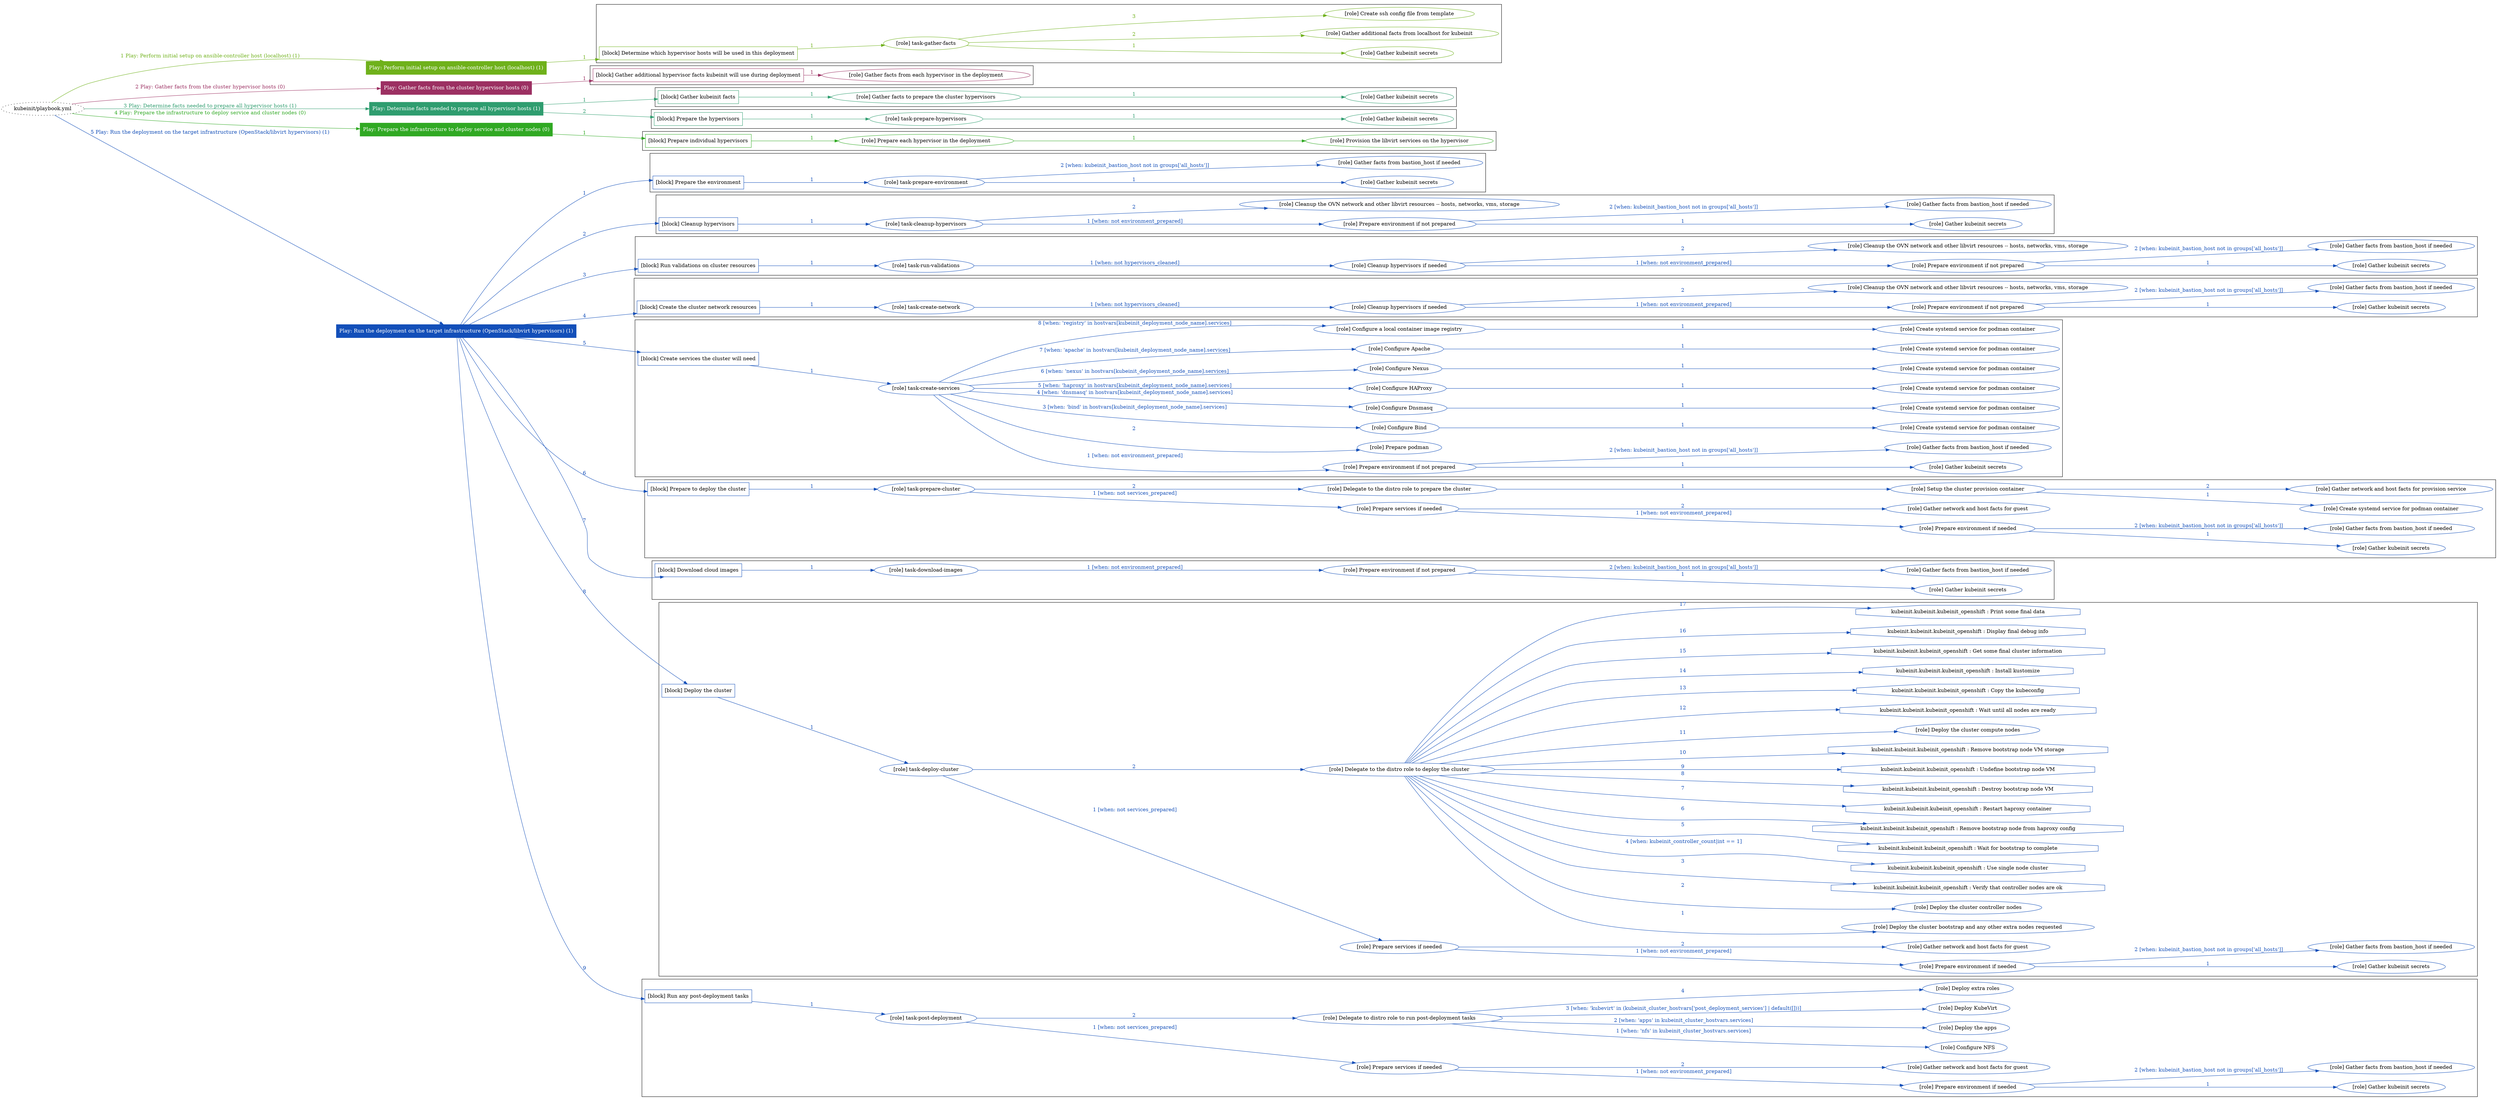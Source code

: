digraph {
	graph [concentrate=true ordering=in rankdir=LR ratio=fill]
	edge [esep=5 sep=10]
	"kubeinit/playbook.yml" [URL="/home/runner/work/kubeinit-1/kubeinit-1/kubeinit/playbook.yml" id=playbook_186eb204 style=dotted]
	"kubeinit/playbook.yml" -> play_74813052 [label="1 Play: Perform initial setup on ansible-controller host (localhost) (1)" color="#6fb11b" fontcolor="#6fb11b" id=edge_play_74813052 labeltooltip="1 Play: Perform initial setup on ansible-controller host (localhost) (1)" tooltip="1 Play: Perform initial setup on ansible-controller host (localhost) (1)"]
	subgraph "Play: Perform initial setup on ansible-controller host (localhost) (1)" {
		play_74813052 [label="Play: Perform initial setup on ansible-controller host (localhost) (1)" URL="/home/runner/work/kubeinit-1/kubeinit-1/kubeinit/playbook.yml" color="#6fb11b" fontcolor="#ffffff" id=play_74813052 shape=box style=filled tooltip=localhost]
		play_74813052 -> block_00f3cf66 [label=1 color="#6fb11b" fontcolor="#6fb11b" id=edge_block_00f3cf66 labeltooltip=1 tooltip=1]
		subgraph cluster_block_00f3cf66 {
			block_00f3cf66 [label="[block] Determine which hypervisor hosts will be used in this deployment" URL="/home/runner/work/kubeinit-1/kubeinit-1/kubeinit/playbook.yml" color="#6fb11b" id=block_00f3cf66 labeltooltip="Determine which hypervisor hosts will be used in this deployment" shape=box tooltip="Determine which hypervisor hosts will be used in this deployment"]
			block_00f3cf66 -> role_57344573 [label="1 " color="#6fb11b" fontcolor="#6fb11b" id=edge_role_57344573 labeltooltip="1 " tooltip="1 "]
			subgraph "task-gather-facts" {
				role_57344573 [label="[role] task-gather-facts" URL="/home/runner/work/kubeinit-1/kubeinit-1/kubeinit/playbook.yml" color="#6fb11b" id=role_57344573 tooltip="task-gather-facts"]
				role_57344573 -> role_3fa19ff4 [label="1 " color="#6fb11b" fontcolor="#6fb11b" id=edge_role_3fa19ff4 labeltooltip="1 " tooltip="1 "]
				subgraph "Gather kubeinit secrets" {
					role_3fa19ff4 [label="[role] Gather kubeinit secrets" URL="/home/runner/.ansible/collections/ansible_collections/kubeinit/kubeinit/roles/kubeinit_prepare/tasks/build_hypervisors_group.yml" color="#6fb11b" id=role_3fa19ff4 tooltip="Gather kubeinit secrets"]
				}
				role_57344573 -> role_6f0a85d7 [label="2 " color="#6fb11b" fontcolor="#6fb11b" id=edge_role_6f0a85d7 labeltooltip="2 " tooltip="2 "]
				subgraph "Gather additional facts from localhost for kubeinit" {
					role_6f0a85d7 [label="[role] Gather additional facts from localhost for kubeinit" URL="/home/runner/.ansible/collections/ansible_collections/kubeinit/kubeinit/roles/kubeinit_prepare/tasks/build_hypervisors_group.yml" color="#6fb11b" id=role_6f0a85d7 tooltip="Gather additional facts from localhost for kubeinit"]
				}
				role_57344573 -> role_d0d3964e [label="3 " color="#6fb11b" fontcolor="#6fb11b" id=edge_role_d0d3964e labeltooltip="3 " tooltip="3 "]
				subgraph "Create ssh config file from template" {
					role_d0d3964e [label="[role] Create ssh config file from template" URL="/home/runner/.ansible/collections/ansible_collections/kubeinit/kubeinit/roles/kubeinit_prepare/tasks/build_hypervisors_group.yml" color="#6fb11b" id=role_d0d3964e tooltip="Create ssh config file from template"]
				}
			}
		}
	}
	"kubeinit/playbook.yml" -> play_7f5052b5 [label="2 Play: Gather facts from the cluster hypervisor hosts (0)" color="#9c3062" fontcolor="#9c3062" id=edge_play_7f5052b5 labeltooltip="2 Play: Gather facts from the cluster hypervisor hosts (0)" tooltip="2 Play: Gather facts from the cluster hypervisor hosts (0)"]
	subgraph "Play: Gather facts from the cluster hypervisor hosts (0)" {
		play_7f5052b5 [label="Play: Gather facts from the cluster hypervisor hosts (0)" URL="/home/runner/work/kubeinit-1/kubeinit-1/kubeinit/playbook.yml" color="#9c3062" fontcolor="#ffffff" id=play_7f5052b5 shape=box style=filled tooltip="Play: Gather facts from the cluster hypervisor hosts (0)"]
		play_7f5052b5 -> block_2360e40c [label=1 color="#9c3062" fontcolor="#9c3062" id=edge_block_2360e40c labeltooltip=1 tooltip=1]
		subgraph cluster_block_2360e40c {
			block_2360e40c [label="[block] Gather additional hypervisor facts kubeinit will use during deployment" URL="/home/runner/work/kubeinit-1/kubeinit-1/kubeinit/playbook.yml" color="#9c3062" id=block_2360e40c labeltooltip="Gather additional hypervisor facts kubeinit will use during deployment" shape=box tooltip="Gather additional hypervisor facts kubeinit will use during deployment"]
			block_2360e40c -> role_19286001 [label="1 " color="#9c3062" fontcolor="#9c3062" id=edge_role_19286001 labeltooltip="1 " tooltip="1 "]
			subgraph "Gather facts from each hypervisor in the deployment" {
				role_19286001 [label="[role] Gather facts from each hypervisor in the deployment" URL="/home/runner/work/kubeinit-1/kubeinit-1/kubeinit/playbook.yml" color="#9c3062" id=role_19286001 tooltip="Gather facts from each hypervisor in the deployment"]
			}
		}
	}
	"kubeinit/playbook.yml" -> play_8e557571 [label="3 Play: Determine facts needed to prepare all hypervisor hosts (1)" color="#2f9d6f" fontcolor="#2f9d6f" id=edge_play_8e557571 labeltooltip="3 Play: Determine facts needed to prepare all hypervisor hosts (1)" tooltip="3 Play: Determine facts needed to prepare all hypervisor hosts (1)"]
	subgraph "Play: Determine facts needed to prepare all hypervisor hosts (1)" {
		play_8e557571 [label="Play: Determine facts needed to prepare all hypervisor hosts (1)" URL="/home/runner/work/kubeinit-1/kubeinit-1/kubeinit/playbook.yml" color="#2f9d6f" fontcolor="#ffffff" id=play_8e557571 shape=box style=filled tooltip=localhost]
		play_8e557571 -> block_411d787b [label=1 color="#2f9d6f" fontcolor="#2f9d6f" id=edge_block_411d787b labeltooltip=1 tooltip=1]
		subgraph cluster_block_411d787b {
			block_411d787b [label="[block] Gather kubeinit facts" URL="/home/runner/work/kubeinit-1/kubeinit-1/kubeinit/playbook.yml" color="#2f9d6f" id=block_411d787b labeltooltip="Gather kubeinit facts" shape=box tooltip="Gather kubeinit facts"]
			block_411d787b -> role_d671b9e0 [label="1 " color="#2f9d6f" fontcolor="#2f9d6f" id=edge_role_d671b9e0 labeltooltip="1 " tooltip="1 "]
			subgraph "Gather facts to prepare the cluster hypervisors" {
				role_d671b9e0 [label="[role] Gather facts to prepare the cluster hypervisors" URL="/home/runner/work/kubeinit-1/kubeinit-1/kubeinit/playbook.yml" color="#2f9d6f" id=role_d671b9e0 tooltip="Gather facts to prepare the cluster hypervisors"]
				role_d671b9e0 -> role_0ee16e38 [label="1 " color="#2f9d6f" fontcolor="#2f9d6f" id=edge_role_0ee16e38 labeltooltip="1 " tooltip="1 "]
				subgraph "Gather kubeinit secrets" {
					role_0ee16e38 [label="[role] Gather kubeinit secrets" URL="/home/runner/.ansible/collections/ansible_collections/kubeinit/kubeinit/roles/kubeinit_prepare/tasks/gather_kubeinit_facts.yml" color="#2f9d6f" id=role_0ee16e38 tooltip="Gather kubeinit secrets"]
				}
			}
		}
		play_8e557571 -> block_4a72aae1 [label=2 color="#2f9d6f" fontcolor="#2f9d6f" id=edge_block_4a72aae1 labeltooltip=2 tooltip=2]
		subgraph cluster_block_4a72aae1 {
			block_4a72aae1 [label="[block] Prepare the hypervisors" URL="/home/runner/work/kubeinit-1/kubeinit-1/kubeinit/playbook.yml" color="#2f9d6f" id=block_4a72aae1 labeltooltip="Prepare the hypervisors" shape=box tooltip="Prepare the hypervisors"]
			block_4a72aae1 -> role_9c764684 [label="1 " color="#2f9d6f" fontcolor="#2f9d6f" id=edge_role_9c764684 labeltooltip="1 " tooltip="1 "]
			subgraph "task-prepare-hypervisors" {
				role_9c764684 [label="[role] task-prepare-hypervisors" URL="/home/runner/work/kubeinit-1/kubeinit-1/kubeinit/playbook.yml" color="#2f9d6f" id=role_9c764684 tooltip="task-prepare-hypervisors"]
				role_9c764684 -> role_ad54d2fd [label="1 " color="#2f9d6f" fontcolor="#2f9d6f" id=edge_role_ad54d2fd labeltooltip="1 " tooltip="1 "]
				subgraph "Gather kubeinit secrets" {
					role_ad54d2fd [label="[role] Gather kubeinit secrets" URL="/home/runner/.ansible/collections/ansible_collections/kubeinit/kubeinit/roles/kubeinit_prepare/tasks/gather_kubeinit_facts.yml" color="#2f9d6f" id=role_ad54d2fd tooltip="Gather kubeinit secrets"]
				}
			}
		}
	}
	"kubeinit/playbook.yml" -> play_1c81bfd3 [label="4 Play: Prepare the infrastructure to deploy service and cluster nodes (0)" color="#30a923" fontcolor="#30a923" id=edge_play_1c81bfd3 labeltooltip="4 Play: Prepare the infrastructure to deploy service and cluster nodes (0)" tooltip="4 Play: Prepare the infrastructure to deploy service and cluster nodes (0)"]
	subgraph "Play: Prepare the infrastructure to deploy service and cluster nodes (0)" {
		play_1c81bfd3 [label="Play: Prepare the infrastructure to deploy service and cluster nodes (0)" URL="/home/runner/work/kubeinit-1/kubeinit-1/kubeinit/playbook.yml" color="#30a923" fontcolor="#ffffff" id=play_1c81bfd3 shape=box style=filled tooltip="Play: Prepare the infrastructure to deploy service and cluster nodes (0)"]
		play_1c81bfd3 -> block_d1f2c587 [label=1 color="#30a923" fontcolor="#30a923" id=edge_block_d1f2c587 labeltooltip=1 tooltip=1]
		subgraph cluster_block_d1f2c587 {
			block_d1f2c587 [label="[block] Prepare individual hypervisors" URL="/home/runner/work/kubeinit-1/kubeinit-1/kubeinit/playbook.yml" color="#30a923" id=block_d1f2c587 labeltooltip="Prepare individual hypervisors" shape=box tooltip="Prepare individual hypervisors"]
			block_d1f2c587 -> role_958f8f4e [label="1 " color="#30a923" fontcolor="#30a923" id=edge_role_958f8f4e labeltooltip="1 " tooltip="1 "]
			subgraph "Prepare each hypervisor in the deployment" {
				role_958f8f4e [label="[role] Prepare each hypervisor in the deployment" URL="/home/runner/work/kubeinit-1/kubeinit-1/kubeinit/playbook.yml" color="#30a923" id=role_958f8f4e tooltip="Prepare each hypervisor in the deployment"]
				role_958f8f4e -> role_dd3dd7d6 [label="1 " color="#30a923" fontcolor="#30a923" id=edge_role_dd3dd7d6 labeltooltip="1 " tooltip="1 "]
				subgraph "Provision the libvirt services on the hypervisor" {
					role_dd3dd7d6 [label="[role] Provision the libvirt services on the hypervisor" URL="/home/runner/.ansible/collections/ansible_collections/kubeinit/kubeinit/roles/kubeinit_prepare/tasks/prepare_hypervisor.yml" color="#30a923" id=role_dd3dd7d6 tooltip="Provision the libvirt services on the hypervisor"]
				}
			}
		}
	}
	"kubeinit/playbook.yml" -> play_b983ffdd [label="5 Play: Run the deployment on the target infrastructure (OpenStack/libvirt hypervisors) (1)" color="#134fb9" fontcolor="#134fb9" id=edge_play_b983ffdd labeltooltip="5 Play: Run the deployment on the target infrastructure (OpenStack/libvirt hypervisors) (1)" tooltip="5 Play: Run the deployment on the target infrastructure (OpenStack/libvirt hypervisors) (1)"]
	subgraph "Play: Run the deployment on the target infrastructure (OpenStack/libvirt hypervisors) (1)" {
		play_b983ffdd [label="Play: Run the deployment on the target infrastructure (OpenStack/libvirt hypervisors) (1)" URL="/home/runner/work/kubeinit-1/kubeinit-1/kubeinit/playbook.yml" color="#134fb9" fontcolor="#ffffff" id=play_b983ffdd shape=box style=filled tooltip=localhost]
		play_b983ffdd -> block_9589a647 [label=1 color="#134fb9" fontcolor="#134fb9" id=edge_block_9589a647 labeltooltip=1 tooltip=1]
		subgraph cluster_block_9589a647 {
			block_9589a647 [label="[block] Prepare the environment" URL="/home/runner/work/kubeinit-1/kubeinit-1/kubeinit/playbook.yml" color="#134fb9" id=block_9589a647 labeltooltip="Prepare the environment" shape=box tooltip="Prepare the environment"]
			block_9589a647 -> role_2e8c4a8a [label="1 " color="#134fb9" fontcolor="#134fb9" id=edge_role_2e8c4a8a labeltooltip="1 " tooltip="1 "]
			subgraph "task-prepare-environment" {
				role_2e8c4a8a [label="[role] task-prepare-environment" URL="/home/runner/work/kubeinit-1/kubeinit-1/kubeinit/playbook.yml" color="#134fb9" id=role_2e8c4a8a tooltip="task-prepare-environment"]
				role_2e8c4a8a -> role_2f454bc1 [label="1 " color="#134fb9" fontcolor="#134fb9" id=edge_role_2f454bc1 labeltooltip="1 " tooltip="1 "]
				subgraph "Gather kubeinit secrets" {
					role_2f454bc1 [label="[role] Gather kubeinit secrets" URL="/home/runner/.ansible/collections/ansible_collections/kubeinit/kubeinit/roles/kubeinit_prepare/tasks/gather_kubeinit_facts.yml" color="#134fb9" id=role_2f454bc1 tooltip="Gather kubeinit secrets"]
				}
				role_2e8c4a8a -> role_46e3fb2d [label="2 [when: kubeinit_bastion_host not in groups['all_hosts']]" color="#134fb9" fontcolor="#134fb9" id=edge_role_46e3fb2d labeltooltip="2 [when: kubeinit_bastion_host not in groups['all_hosts']]" tooltip="2 [when: kubeinit_bastion_host not in groups['all_hosts']]"]
				subgraph "Gather facts from bastion_host if needed" {
					role_46e3fb2d [label="[role] Gather facts from bastion_host if needed" URL="/home/runner/.ansible/collections/ansible_collections/kubeinit/kubeinit/roles/kubeinit_prepare/tasks/main.yml" color="#134fb9" id=role_46e3fb2d tooltip="Gather facts from bastion_host if needed"]
				}
			}
		}
		play_b983ffdd -> block_2ae80473 [label=2 color="#134fb9" fontcolor="#134fb9" id=edge_block_2ae80473 labeltooltip=2 tooltip=2]
		subgraph cluster_block_2ae80473 {
			block_2ae80473 [label="[block] Cleanup hypervisors" URL="/home/runner/work/kubeinit-1/kubeinit-1/kubeinit/playbook.yml" color="#134fb9" id=block_2ae80473 labeltooltip="Cleanup hypervisors" shape=box tooltip="Cleanup hypervisors"]
			block_2ae80473 -> role_c355f538 [label="1 " color="#134fb9" fontcolor="#134fb9" id=edge_role_c355f538 labeltooltip="1 " tooltip="1 "]
			subgraph "task-cleanup-hypervisors" {
				role_c355f538 [label="[role] task-cleanup-hypervisors" URL="/home/runner/work/kubeinit-1/kubeinit-1/kubeinit/playbook.yml" color="#134fb9" id=role_c355f538 tooltip="task-cleanup-hypervisors"]
				role_c355f538 -> role_fcf89f98 [label="1 [when: not environment_prepared]" color="#134fb9" fontcolor="#134fb9" id=edge_role_fcf89f98 labeltooltip="1 [when: not environment_prepared]" tooltip="1 [when: not environment_prepared]"]
				subgraph "Prepare environment if not prepared" {
					role_fcf89f98 [label="[role] Prepare environment if not prepared" URL="/home/runner/.ansible/collections/ansible_collections/kubeinit/kubeinit/roles/kubeinit_libvirt/tasks/cleanup_hypervisors.yml" color="#134fb9" id=role_fcf89f98 tooltip="Prepare environment if not prepared"]
					role_fcf89f98 -> role_4cfd824d [label="1 " color="#134fb9" fontcolor="#134fb9" id=edge_role_4cfd824d labeltooltip="1 " tooltip="1 "]
					subgraph "Gather kubeinit secrets" {
						role_4cfd824d [label="[role] Gather kubeinit secrets" URL="/home/runner/.ansible/collections/ansible_collections/kubeinit/kubeinit/roles/kubeinit_prepare/tasks/gather_kubeinit_facts.yml" color="#134fb9" id=role_4cfd824d tooltip="Gather kubeinit secrets"]
					}
					role_fcf89f98 -> role_ccdc18df [label="2 [when: kubeinit_bastion_host not in groups['all_hosts']]" color="#134fb9" fontcolor="#134fb9" id=edge_role_ccdc18df labeltooltip="2 [when: kubeinit_bastion_host not in groups['all_hosts']]" tooltip="2 [when: kubeinit_bastion_host not in groups['all_hosts']]"]
					subgraph "Gather facts from bastion_host if needed" {
						role_ccdc18df [label="[role] Gather facts from bastion_host if needed" URL="/home/runner/.ansible/collections/ansible_collections/kubeinit/kubeinit/roles/kubeinit_prepare/tasks/main.yml" color="#134fb9" id=role_ccdc18df tooltip="Gather facts from bastion_host if needed"]
					}
				}
				role_c355f538 -> role_2900fe1f [label="2 " color="#134fb9" fontcolor="#134fb9" id=edge_role_2900fe1f labeltooltip="2 " tooltip="2 "]
				subgraph "Cleanup the OVN network and other libvirt resources -- hosts, networks, vms, storage" {
					role_2900fe1f [label="[role] Cleanup the OVN network and other libvirt resources -- hosts, networks, vms, storage" URL="/home/runner/.ansible/collections/ansible_collections/kubeinit/kubeinit/roles/kubeinit_libvirt/tasks/cleanup_hypervisors.yml" color="#134fb9" id=role_2900fe1f tooltip="Cleanup the OVN network and other libvirt resources -- hosts, networks, vms, storage"]
				}
			}
		}
		play_b983ffdd -> block_2f0e41c4 [label=3 color="#134fb9" fontcolor="#134fb9" id=edge_block_2f0e41c4 labeltooltip=3 tooltip=3]
		subgraph cluster_block_2f0e41c4 {
			block_2f0e41c4 [label="[block] Run validations on cluster resources" URL="/home/runner/work/kubeinit-1/kubeinit-1/kubeinit/playbook.yml" color="#134fb9" id=block_2f0e41c4 labeltooltip="Run validations on cluster resources" shape=box tooltip="Run validations on cluster resources"]
			block_2f0e41c4 -> role_360165c2 [label="1 " color="#134fb9" fontcolor="#134fb9" id=edge_role_360165c2 labeltooltip="1 " tooltip="1 "]
			subgraph "task-run-validations" {
				role_360165c2 [label="[role] task-run-validations" URL="/home/runner/work/kubeinit-1/kubeinit-1/kubeinit/playbook.yml" color="#134fb9" id=role_360165c2 tooltip="task-run-validations"]
				role_360165c2 -> role_00856cd1 [label="1 [when: not hypervisors_cleaned]" color="#134fb9" fontcolor="#134fb9" id=edge_role_00856cd1 labeltooltip="1 [when: not hypervisors_cleaned]" tooltip="1 [when: not hypervisors_cleaned]"]
				subgraph "Cleanup hypervisors if needed" {
					role_00856cd1 [label="[role] Cleanup hypervisors if needed" URL="/home/runner/.ansible/collections/ansible_collections/kubeinit/kubeinit/roles/kubeinit_validations/tasks/main.yml" color="#134fb9" id=role_00856cd1 tooltip="Cleanup hypervisors if needed"]
					role_00856cd1 -> role_089e3ae4 [label="1 [when: not environment_prepared]" color="#134fb9" fontcolor="#134fb9" id=edge_role_089e3ae4 labeltooltip="1 [when: not environment_prepared]" tooltip="1 [when: not environment_prepared]"]
					subgraph "Prepare environment if not prepared" {
						role_089e3ae4 [label="[role] Prepare environment if not prepared" URL="/home/runner/.ansible/collections/ansible_collections/kubeinit/kubeinit/roles/kubeinit_libvirt/tasks/cleanup_hypervisors.yml" color="#134fb9" id=role_089e3ae4 tooltip="Prepare environment if not prepared"]
						role_089e3ae4 -> role_0fa9909b [label="1 " color="#134fb9" fontcolor="#134fb9" id=edge_role_0fa9909b labeltooltip="1 " tooltip="1 "]
						subgraph "Gather kubeinit secrets" {
							role_0fa9909b [label="[role] Gather kubeinit secrets" URL="/home/runner/.ansible/collections/ansible_collections/kubeinit/kubeinit/roles/kubeinit_prepare/tasks/gather_kubeinit_facts.yml" color="#134fb9" id=role_0fa9909b tooltip="Gather kubeinit secrets"]
						}
						role_089e3ae4 -> role_355df1e9 [label="2 [when: kubeinit_bastion_host not in groups['all_hosts']]" color="#134fb9" fontcolor="#134fb9" id=edge_role_355df1e9 labeltooltip="2 [when: kubeinit_bastion_host not in groups['all_hosts']]" tooltip="2 [when: kubeinit_bastion_host not in groups['all_hosts']]"]
						subgraph "Gather facts from bastion_host if needed" {
							role_355df1e9 [label="[role] Gather facts from bastion_host if needed" URL="/home/runner/.ansible/collections/ansible_collections/kubeinit/kubeinit/roles/kubeinit_prepare/tasks/main.yml" color="#134fb9" id=role_355df1e9 tooltip="Gather facts from bastion_host if needed"]
						}
					}
					role_00856cd1 -> role_5784df4d [label="2 " color="#134fb9" fontcolor="#134fb9" id=edge_role_5784df4d labeltooltip="2 " tooltip="2 "]
					subgraph "Cleanup the OVN network and other libvirt resources -- hosts, networks, vms, storage" {
						role_5784df4d [label="[role] Cleanup the OVN network and other libvirt resources -- hosts, networks, vms, storage" URL="/home/runner/.ansible/collections/ansible_collections/kubeinit/kubeinit/roles/kubeinit_libvirt/tasks/cleanup_hypervisors.yml" color="#134fb9" id=role_5784df4d tooltip="Cleanup the OVN network and other libvirt resources -- hosts, networks, vms, storage"]
					}
				}
			}
		}
		play_b983ffdd -> block_002d9263 [label=4 color="#134fb9" fontcolor="#134fb9" id=edge_block_002d9263 labeltooltip=4 tooltip=4]
		subgraph cluster_block_002d9263 {
			block_002d9263 [label="[block] Create the cluster network resources" URL="/home/runner/work/kubeinit-1/kubeinit-1/kubeinit/playbook.yml" color="#134fb9" id=block_002d9263 labeltooltip="Create the cluster network resources" shape=box tooltip="Create the cluster network resources"]
			block_002d9263 -> role_91fca28d [label="1 " color="#134fb9" fontcolor="#134fb9" id=edge_role_91fca28d labeltooltip="1 " tooltip="1 "]
			subgraph "task-create-network" {
				role_91fca28d [label="[role] task-create-network" URL="/home/runner/work/kubeinit-1/kubeinit-1/kubeinit/playbook.yml" color="#134fb9" id=role_91fca28d tooltip="task-create-network"]
				role_91fca28d -> role_1dd64bb3 [label="1 [when: not hypervisors_cleaned]" color="#134fb9" fontcolor="#134fb9" id=edge_role_1dd64bb3 labeltooltip="1 [when: not hypervisors_cleaned]" tooltip="1 [when: not hypervisors_cleaned]"]
				subgraph "Cleanup hypervisors if needed" {
					role_1dd64bb3 [label="[role] Cleanup hypervisors if needed" URL="/home/runner/.ansible/collections/ansible_collections/kubeinit/kubeinit/roles/kubeinit_libvirt/tasks/create_network.yml" color="#134fb9" id=role_1dd64bb3 tooltip="Cleanup hypervisors if needed"]
					role_1dd64bb3 -> role_19c0169a [label="1 [when: not environment_prepared]" color="#134fb9" fontcolor="#134fb9" id=edge_role_19c0169a labeltooltip="1 [when: not environment_prepared]" tooltip="1 [when: not environment_prepared]"]
					subgraph "Prepare environment if not prepared" {
						role_19c0169a [label="[role] Prepare environment if not prepared" URL="/home/runner/.ansible/collections/ansible_collections/kubeinit/kubeinit/roles/kubeinit_libvirt/tasks/cleanup_hypervisors.yml" color="#134fb9" id=role_19c0169a tooltip="Prepare environment if not prepared"]
						role_19c0169a -> role_a5c2a576 [label="1 " color="#134fb9" fontcolor="#134fb9" id=edge_role_a5c2a576 labeltooltip="1 " tooltip="1 "]
						subgraph "Gather kubeinit secrets" {
							role_a5c2a576 [label="[role] Gather kubeinit secrets" URL="/home/runner/.ansible/collections/ansible_collections/kubeinit/kubeinit/roles/kubeinit_prepare/tasks/gather_kubeinit_facts.yml" color="#134fb9" id=role_a5c2a576 tooltip="Gather kubeinit secrets"]
						}
						role_19c0169a -> role_d3761173 [label="2 [when: kubeinit_bastion_host not in groups['all_hosts']]" color="#134fb9" fontcolor="#134fb9" id=edge_role_d3761173 labeltooltip="2 [when: kubeinit_bastion_host not in groups['all_hosts']]" tooltip="2 [when: kubeinit_bastion_host not in groups['all_hosts']]"]
						subgraph "Gather facts from bastion_host if needed" {
							role_d3761173 [label="[role] Gather facts from bastion_host if needed" URL="/home/runner/.ansible/collections/ansible_collections/kubeinit/kubeinit/roles/kubeinit_prepare/tasks/main.yml" color="#134fb9" id=role_d3761173 tooltip="Gather facts from bastion_host if needed"]
						}
					}
					role_1dd64bb3 -> role_bcf5c36b [label="2 " color="#134fb9" fontcolor="#134fb9" id=edge_role_bcf5c36b labeltooltip="2 " tooltip="2 "]
					subgraph "Cleanup the OVN network and other libvirt resources -- hosts, networks, vms, storage" {
						role_bcf5c36b [label="[role] Cleanup the OVN network and other libvirt resources -- hosts, networks, vms, storage" URL="/home/runner/.ansible/collections/ansible_collections/kubeinit/kubeinit/roles/kubeinit_libvirt/tasks/cleanup_hypervisors.yml" color="#134fb9" id=role_bcf5c36b tooltip="Cleanup the OVN network and other libvirt resources -- hosts, networks, vms, storage"]
					}
				}
			}
		}
		play_b983ffdd -> block_8eaf7fc7 [label=5 color="#134fb9" fontcolor="#134fb9" id=edge_block_8eaf7fc7 labeltooltip=5 tooltip=5]
		subgraph cluster_block_8eaf7fc7 {
			block_8eaf7fc7 [label="[block] Create services the cluster will need" URL="/home/runner/work/kubeinit-1/kubeinit-1/kubeinit/playbook.yml" color="#134fb9" id=block_8eaf7fc7 labeltooltip="Create services the cluster will need" shape=box tooltip="Create services the cluster will need"]
			block_8eaf7fc7 -> role_6f541cc4 [label="1 " color="#134fb9" fontcolor="#134fb9" id=edge_role_6f541cc4 labeltooltip="1 " tooltip="1 "]
			subgraph "task-create-services" {
				role_6f541cc4 [label="[role] task-create-services" URL="/home/runner/work/kubeinit-1/kubeinit-1/kubeinit/playbook.yml" color="#134fb9" id=role_6f541cc4 tooltip="task-create-services"]
				role_6f541cc4 -> role_481ae1c8 [label="1 [when: not environment_prepared]" color="#134fb9" fontcolor="#134fb9" id=edge_role_481ae1c8 labeltooltip="1 [when: not environment_prepared]" tooltip="1 [when: not environment_prepared]"]
				subgraph "Prepare environment if not prepared" {
					role_481ae1c8 [label="[role] Prepare environment if not prepared" URL="/home/runner/.ansible/collections/ansible_collections/kubeinit/kubeinit/roles/kubeinit_services/tasks/main.yml" color="#134fb9" id=role_481ae1c8 tooltip="Prepare environment if not prepared"]
					role_481ae1c8 -> role_8a27fd90 [label="1 " color="#134fb9" fontcolor="#134fb9" id=edge_role_8a27fd90 labeltooltip="1 " tooltip="1 "]
					subgraph "Gather kubeinit secrets" {
						role_8a27fd90 [label="[role] Gather kubeinit secrets" URL="/home/runner/.ansible/collections/ansible_collections/kubeinit/kubeinit/roles/kubeinit_prepare/tasks/gather_kubeinit_facts.yml" color="#134fb9" id=role_8a27fd90 tooltip="Gather kubeinit secrets"]
					}
					role_481ae1c8 -> role_8487027e [label="2 [when: kubeinit_bastion_host not in groups['all_hosts']]" color="#134fb9" fontcolor="#134fb9" id=edge_role_8487027e labeltooltip="2 [when: kubeinit_bastion_host not in groups['all_hosts']]" tooltip="2 [when: kubeinit_bastion_host not in groups['all_hosts']]"]
					subgraph "Gather facts from bastion_host if needed" {
						role_8487027e [label="[role] Gather facts from bastion_host if needed" URL="/home/runner/.ansible/collections/ansible_collections/kubeinit/kubeinit/roles/kubeinit_prepare/tasks/main.yml" color="#134fb9" id=role_8487027e tooltip="Gather facts from bastion_host if needed"]
					}
				}
				role_6f541cc4 -> role_36b7b391 [label="2 " color="#134fb9" fontcolor="#134fb9" id=edge_role_36b7b391 labeltooltip="2 " tooltip="2 "]
				subgraph "Prepare podman" {
					role_36b7b391 [label="[role] Prepare podman" URL="/home/runner/.ansible/collections/ansible_collections/kubeinit/kubeinit/roles/kubeinit_services/tasks/00_create_service_pod.yml" color="#134fb9" id=role_36b7b391 tooltip="Prepare podman"]
				}
				role_6f541cc4 -> role_afde5e79 [label="3 [when: 'bind' in hostvars[kubeinit_deployment_node_name].services]" color="#134fb9" fontcolor="#134fb9" id=edge_role_afde5e79 labeltooltip="3 [when: 'bind' in hostvars[kubeinit_deployment_node_name].services]" tooltip="3 [when: 'bind' in hostvars[kubeinit_deployment_node_name].services]"]
				subgraph "Configure Bind" {
					role_afde5e79 [label="[role] Configure Bind" URL="/home/runner/.ansible/collections/ansible_collections/kubeinit/kubeinit/roles/kubeinit_services/tasks/start_services_containers.yml" color="#134fb9" id=role_afde5e79 tooltip="Configure Bind"]
					role_afde5e79 -> role_b08ed8f2 [label="1 " color="#134fb9" fontcolor="#134fb9" id=edge_role_b08ed8f2 labeltooltip="1 " tooltip="1 "]
					subgraph "Create systemd service for podman container" {
						role_b08ed8f2 [label="[role] Create systemd service for podman container" URL="/home/runner/.ansible/collections/ansible_collections/kubeinit/kubeinit/roles/kubeinit_bind/tasks/main.yml" color="#134fb9" id=role_b08ed8f2 tooltip="Create systemd service for podman container"]
					}
				}
				role_6f541cc4 -> role_5805aa6e [label="4 [when: 'dnsmasq' in hostvars[kubeinit_deployment_node_name].services]" color="#134fb9" fontcolor="#134fb9" id=edge_role_5805aa6e labeltooltip="4 [when: 'dnsmasq' in hostvars[kubeinit_deployment_node_name].services]" tooltip="4 [when: 'dnsmasq' in hostvars[kubeinit_deployment_node_name].services]"]
				subgraph "Configure Dnsmasq" {
					role_5805aa6e [label="[role] Configure Dnsmasq" URL="/home/runner/.ansible/collections/ansible_collections/kubeinit/kubeinit/roles/kubeinit_services/tasks/start_services_containers.yml" color="#134fb9" id=role_5805aa6e tooltip="Configure Dnsmasq"]
					role_5805aa6e -> role_77561e60 [label="1 " color="#134fb9" fontcolor="#134fb9" id=edge_role_77561e60 labeltooltip="1 " tooltip="1 "]
					subgraph "Create systemd service for podman container" {
						role_77561e60 [label="[role] Create systemd service for podman container" URL="/home/runner/.ansible/collections/ansible_collections/kubeinit/kubeinit/roles/kubeinit_dnsmasq/tasks/main.yml" color="#134fb9" id=role_77561e60 tooltip="Create systemd service for podman container"]
					}
				}
				role_6f541cc4 -> role_1b1fb4ab [label="5 [when: 'haproxy' in hostvars[kubeinit_deployment_node_name].services]" color="#134fb9" fontcolor="#134fb9" id=edge_role_1b1fb4ab labeltooltip="5 [when: 'haproxy' in hostvars[kubeinit_deployment_node_name].services]" tooltip="5 [when: 'haproxy' in hostvars[kubeinit_deployment_node_name].services]"]
				subgraph "Configure HAProxy" {
					role_1b1fb4ab [label="[role] Configure HAProxy" URL="/home/runner/.ansible/collections/ansible_collections/kubeinit/kubeinit/roles/kubeinit_services/tasks/start_services_containers.yml" color="#134fb9" id=role_1b1fb4ab tooltip="Configure HAProxy"]
					role_1b1fb4ab -> role_c100e880 [label="1 " color="#134fb9" fontcolor="#134fb9" id=edge_role_c100e880 labeltooltip="1 " tooltip="1 "]
					subgraph "Create systemd service for podman container" {
						role_c100e880 [label="[role] Create systemd service for podman container" URL="/home/runner/.ansible/collections/ansible_collections/kubeinit/kubeinit/roles/kubeinit_haproxy/tasks/main.yml" color="#134fb9" id=role_c100e880 tooltip="Create systemd service for podman container"]
					}
				}
				role_6f541cc4 -> role_308ca7b9 [label="6 [when: 'nexus' in hostvars[kubeinit_deployment_node_name].services]" color="#134fb9" fontcolor="#134fb9" id=edge_role_308ca7b9 labeltooltip="6 [when: 'nexus' in hostvars[kubeinit_deployment_node_name].services]" tooltip="6 [when: 'nexus' in hostvars[kubeinit_deployment_node_name].services]"]
				subgraph "Configure Nexus" {
					role_308ca7b9 [label="[role] Configure Nexus" URL="/home/runner/.ansible/collections/ansible_collections/kubeinit/kubeinit/roles/kubeinit_services/tasks/start_services_containers.yml" color="#134fb9" id=role_308ca7b9 tooltip="Configure Nexus"]
					role_308ca7b9 -> role_fa2fd026 [label="1 " color="#134fb9" fontcolor="#134fb9" id=edge_role_fa2fd026 labeltooltip="1 " tooltip="1 "]
					subgraph "Create systemd service for podman container" {
						role_fa2fd026 [label="[role] Create systemd service for podman container" URL="/home/runner/.ansible/collections/ansible_collections/kubeinit/kubeinit/roles/kubeinit_nexus/tasks/main.yml" color="#134fb9" id=role_fa2fd026 tooltip="Create systemd service for podman container"]
					}
				}
				role_6f541cc4 -> role_d3d62e90 [label="7 [when: 'apache' in hostvars[kubeinit_deployment_node_name].services]" color="#134fb9" fontcolor="#134fb9" id=edge_role_d3d62e90 labeltooltip="7 [when: 'apache' in hostvars[kubeinit_deployment_node_name].services]" tooltip="7 [when: 'apache' in hostvars[kubeinit_deployment_node_name].services]"]
				subgraph "Configure Apache" {
					role_d3d62e90 [label="[role] Configure Apache" URL="/home/runner/.ansible/collections/ansible_collections/kubeinit/kubeinit/roles/kubeinit_services/tasks/start_services_containers.yml" color="#134fb9" id=role_d3d62e90 tooltip="Configure Apache"]
					role_d3d62e90 -> role_be7c1b68 [label="1 " color="#134fb9" fontcolor="#134fb9" id=edge_role_be7c1b68 labeltooltip="1 " tooltip="1 "]
					subgraph "Create systemd service for podman container" {
						role_be7c1b68 [label="[role] Create systemd service for podman container" URL="/home/runner/.ansible/collections/ansible_collections/kubeinit/kubeinit/roles/kubeinit_apache/tasks/main.yml" color="#134fb9" id=role_be7c1b68 tooltip="Create systemd service for podman container"]
					}
				}
				role_6f541cc4 -> role_aae9751c [label="8 [when: 'registry' in hostvars[kubeinit_deployment_node_name].services]" color="#134fb9" fontcolor="#134fb9" id=edge_role_aae9751c labeltooltip="8 [when: 'registry' in hostvars[kubeinit_deployment_node_name].services]" tooltip="8 [when: 'registry' in hostvars[kubeinit_deployment_node_name].services]"]
				subgraph "Configure a local container image registry" {
					role_aae9751c [label="[role] Configure a local container image registry" URL="/home/runner/.ansible/collections/ansible_collections/kubeinit/kubeinit/roles/kubeinit_services/tasks/start_services_containers.yml" color="#134fb9" id=role_aae9751c tooltip="Configure a local container image registry"]
					role_aae9751c -> role_7129ee2f [label="1 " color="#134fb9" fontcolor="#134fb9" id=edge_role_7129ee2f labeltooltip="1 " tooltip="1 "]
					subgraph "Create systemd service for podman container" {
						role_7129ee2f [label="[role] Create systemd service for podman container" URL="/home/runner/.ansible/collections/ansible_collections/kubeinit/kubeinit/roles/kubeinit_registry/tasks/main.yml" color="#134fb9" id=role_7129ee2f tooltip="Create systemd service for podman container"]
					}
				}
			}
		}
		play_b983ffdd -> block_b2990f94 [label=6 color="#134fb9" fontcolor="#134fb9" id=edge_block_b2990f94 labeltooltip=6 tooltip=6]
		subgraph cluster_block_b2990f94 {
			block_b2990f94 [label="[block] Prepare to deploy the cluster" URL="/home/runner/work/kubeinit-1/kubeinit-1/kubeinit/playbook.yml" color="#134fb9" id=block_b2990f94 labeltooltip="Prepare to deploy the cluster" shape=box tooltip="Prepare to deploy the cluster"]
			block_b2990f94 -> role_f798dedf [label="1 " color="#134fb9" fontcolor="#134fb9" id=edge_role_f798dedf labeltooltip="1 " tooltip="1 "]
			subgraph "task-prepare-cluster" {
				role_f798dedf [label="[role] task-prepare-cluster" URL="/home/runner/work/kubeinit-1/kubeinit-1/kubeinit/playbook.yml" color="#134fb9" id=role_f798dedf tooltip="task-prepare-cluster"]
				role_f798dedf -> role_a684a980 [label="1 [when: not services_prepared]" color="#134fb9" fontcolor="#134fb9" id=edge_role_a684a980 labeltooltip="1 [when: not services_prepared]" tooltip="1 [when: not services_prepared]"]
				subgraph "Prepare services if needed" {
					role_a684a980 [label="[role] Prepare services if needed" URL="/home/runner/.ansible/collections/ansible_collections/kubeinit/kubeinit/roles/kubeinit_prepare/tasks/prepare_cluster.yml" color="#134fb9" id=role_a684a980 tooltip="Prepare services if needed"]
					role_a684a980 -> role_88b0f4bc [label="1 [when: not environment_prepared]" color="#134fb9" fontcolor="#134fb9" id=edge_role_88b0f4bc labeltooltip="1 [when: not environment_prepared]" tooltip="1 [when: not environment_prepared]"]
					subgraph "Prepare environment if needed" {
						role_88b0f4bc [label="[role] Prepare environment if needed" URL="/home/runner/.ansible/collections/ansible_collections/kubeinit/kubeinit/roles/kubeinit_services/tasks/prepare_services.yml" color="#134fb9" id=role_88b0f4bc tooltip="Prepare environment if needed"]
						role_88b0f4bc -> role_0fec8734 [label="1 " color="#134fb9" fontcolor="#134fb9" id=edge_role_0fec8734 labeltooltip="1 " tooltip="1 "]
						subgraph "Gather kubeinit secrets" {
							role_0fec8734 [label="[role] Gather kubeinit secrets" URL="/home/runner/.ansible/collections/ansible_collections/kubeinit/kubeinit/roles/kubeinit_prepare/tasks/gather_kubeinit_facts.yml" color="#134fb9" id=role_0fec8734 tooltip="Gather kubeinit secrets"]
						}
						role_88b0f4bc -> role_4f8f3671 [label="2 [when: kubeinit_bastion_host not in groups['all_hosts']]" color="#134fb9" fontcolor="#134fb9" id=edge_role_4f8f3671 labeltooltip="2 [when: kubeinit_bastion_host not in groups['all_hosts']]" tooltip="2 [when: kubeinit_bastion_host not in groups['all_hosts']]"]
						subgraph "Gather facts from bastion_host if needed" {
							role_4f8f3671 [label="[role] Gather facts from bastion_host if needed" URL="/home/runner/.ansible/collections/ansible_collections/kubeinit/kubeinit/roles/kubeinit_prepare/tasks/main.yml" color="#134fb9" id=role_4f8f3671 tooltip="Gather facts from bastion_host if needed"]
						}
					}
					role_a684a980 -> role_ef5300f2 [label="2 " color="#134fb9" fontcolor="#134fb9" id=edge_role_ef5300f2 labeltooltip="2 " tooltip="2 "]
					subgraph "Gather network and host facts for guest" {
						role_ef5300f2 [label="[role] Gather network and host facts for guest" URL="/home/runner/.ansible/collections/ansible_collections/kubeinit/kubeinit/roles/kubeinit_services/tasks/prepare_services.yml" color="#134fb9" id=role_ef5300f2 tooltip="Gather network and host facts for guest"]
					}
				}
				role_f798dedf -> role_79975ac0 [label="2 " color="#134fb9" fontcolor="#134fb9" id=edge_role_79975ac0 labeltooltip="2 " tooltip="2 "]
				subgraph "Delegate to the distro role to prepare the cluster" {
					role_79975ac0 [label="[role] Delegate to the distro role to prepare the cluster" URL="/home/runner/.ansible/collections/ansible_collections/kubeinit/kubeinit/roles/kubeinit_prepare/tasks/prepare_cluster.yml" color="#134fb9" id=role_79975ac0 tooltip="Delegate to the distro role to prepare the cluster"]
					role_79975ac0 -> role_ee147cd9 [label="1 " color="#134fb9" fontcolor="#134fb9" id=edge_role_ee147cd9 labeltooltip="1 " tooltip="1 "]
					subgraph "Setup the cluster provision container" {
						role_ee147cd9 [label="[role] Setup the cluster provision container" URL="/home/runner/.ansible/collections/ansible_collections/kubeinit/kubeinit/roles/kubeinit_openshift/tasks/prepare_cluster.yml" color="#134fb9" id=role_ee147cd9 tooltip="Setup the cluster provision container"]
						role_ee147cd9 -> role_2c0618db [label="1 " color="#134fb9" fontcolor="#134fb9" id=edge_role_2c0618db labeltooltip="1 " tooltip="1 "]
						subgraph "Create systemd service for podman container" {
							role_2c0618db [label="[role] Create systemd service for podman container" URL="/home/runner/.ansible/collections/ansible_collections/kubeinit/kubeinit/roles/kubeinit_services/tasks/create_provision_container.yml" color="#134fb9" id=role_2c0618db tooltip="Create systemd service for podman container"]
						}
						role_ee147cd9 -> role_44818295 [label="2 " color="#134fb9" fontcolor="#134fb9" id=edge_role_44818295 labeltooltip="2 " tooltip="2 "]
						subgraph "Gather network and host facts for provision service" {
							role_44818295 [label="[role] Gather network and host facts for provision service" URL="/home/runner/.ansible/collections/ansible_collections/kubeinit/kubeinit/roles/kubeinit_services/tasks/create_provision_container.yml" color="#134fb9" id=role_44818295 tooltip="Gather network and host facts for provision service"]
						}
					}
				}
			}
		}
		play_b983ffdd -> block_1ca9dbde [label=7 color="#134fb9" fontcolor="#134fb9" id=edge_block_1ca9dbde labeltooltip=7 tooltip=7]
		subgraph cluster_block_1ca9dbde {
			block_1ca9dbde [label="[block] Download cloud images" URL="/home/runner/work/kubeinit-1/kubeinit-1/kubeinit/playbook.yml" color="#134fb9" id=block_1ca9dbde labeltooltip="Download cloud images" shape=box tooltip="Download cloud images"]
			block_1ca9dbde -> role_a8b858a8 [label="1 " color="#134fb9" fontcolor="#134fb9" id=edge_role_a8b858a8 labeltooltip="1 " tooltip="1 "]
			subgraph "task-download-images" {
				role_a8b858a8 [label="[role] task-download-images" URL="/home/runner/work/kubeinit-1/kubeinit-1/kubeinit/playbook.yml" color="#134fb9" id=role_a8b858a8 tooltip="task-download-images"]
				role_a8b858a8 -> role_ffe74158 [label="1 [when: not environment_prepared]" color="#134fb9" fontcolor="#134fb9" id=edge_role_ffe74158 labeltooltip="1 [when: not environment_prepared]" tooltip="1 [when: not environment_prepared]"]
				subgraph "Prepare environment if not prepared" {
					role_ffe74158 [label="[role] Prepare environment if not prepared" URL="/home/runner/.ansible/collections/ansible_collections/kubeinit/kubeinit/roles/kubeinit_libvirt/tasks/download_cloud_images.yml" color="#134fb9" id=role_ffe74158 tooltip="Prepare environment if not prepared"]
					role_ffe74158 -> role_5b8329b0 [label="1 " color="#134fb9" fontcolor="#134fb9" id=edge_role_5b8329b0 labeltooltip="1 " tooltip="1 "]
					subgraph "Gather kubeinit secrets" {
						role_5b8329b0 [label="[role] Gather kubeinit secrets" URL="/home/runner/.ansible/collections/ansible_collections/kubeinit/kubeinit/roles/kubeinit_prepare/tasks/gather_kubeinit_facts.yml" color="#134fb9" id=role_5b8329b0 tooltip="Gather kubeinit secrets"]
					}
					role_ffe74158 -> role_de0c2f4c [label="2 [when: kubeinit_bastion_host not in groups['all_hosts']]" color="#134fb9" fontcolor="#134fb9" id=edge_role_de0c2f4c labeltooltip="2 [when: kubeinit_bastion_host not in groups['all_hosts']]" tooltip="2 [when: kubeinit_bastion_host not in groups['all_hosts']]"]
					subgraph "Gather facts from bastion_host if needed" {
						role_de0c2f4c [label="[role] Gather facts from bastion_host if needed" URL="/home/runner/.ansible/collections/ansible_collections/kubeinit/kubeinit/roles/kubeinit_prepare/tasks/main.yml" color="#134fb9" id=role_de0c2f4c tooltip="Gather facts from bastion_host if needed"]
					}
				}
			}
		}
		play_b983ffdd -> block_4a112cae [label=8 color="#134fb9" fontcolor="#134fb9" id=edge_block_4a112cae labeltooltip=8 tooltip=8]
		subgraph cluster_block_4a112cae {
			block_4a112cae [label="[block] Deploy the cluster" URL="/home/runner/work/kubeinit-1/kubeinit-1/kubeinit/playbook.yml" color="#134fb9" id=block_4a112cae labeltooltip="Deploy the cluster" shape=box tooltip="Deploy the cluster"]
			block_4a112cae -> role_b2fcdbe4 [label="1 " color="#134fb9" fontcolor="#134fb9" id=edge_role_b2fcdbe4 labeltooltip="1 " tooltip="1 "]
			subgraph "task-deploy-cluster" {
				role_b2fcdbe4 [label="[role] task-deploy-cluster" URL="/home/runner/work/kubeinit-1/kubeinit-1/kubeinit/playbook.yml" color="#134fb9" id=role_b2fcdbe4 tooltip="task-deploy-cluster"]
				role_b2fcdbe4 -> role_5d743cce [label="1 [when: not services_prepared]" color="#134fb9" fontcolor="#134fb9" id=edge_role_5d743cce labeltooltip="1 [when: not services_prepared]" tooltip="1 [when: not services_prepared]"]
				subgraph "Prepare services if needed" {
					role_5d743cce [label="[role] Prepare services if needed" URL="/home/runner/.ansible/collections/ansible_collections/kubeinit/kubeinit/roles/kubeinit_prepare/tasks/deploy_cluster.yml" color="#134fb9" id=role_5d743cce tooltip="Prepare services if needed"]
					role_5d743cce -> role_f5a114b1 [label="1 [when: not environment_prepared]" color="#134fb9" fontcolor="#134fb9" id=edge_role_f5a114b1 labeltooltip="1 [when: not environment_prepared]" tooltip="1 [when: not environment_prepared]"]
					subgraph "Prepare environment if needed" {
						role_f5a114b1 [label="[role] Prepare environment if needed" URL="/home/runner/.ansible/collections/ansible_collections/kubeinit/kubeinit/roles/kubeinit_services/tasks/prepare_services.yml" color="#134fb9" id=role_f5a114b1 tooltip="Prepare environment if needed"]
						role_f5a114b1 -> role_25c2ca37 [label="1 " color="#134fb9" fontcolor="#134fb9" id=edge_role_25c2ca37 labeltooltip="1 " tooltip="1 "]
						subgraph "Gather kubeinit secrets" {
							role_25c2ca37 [label="[role] Gather kubeinit secrets" URL="/home/runner/.ansible/collections/ansible_collections/kubeinit/kubeinit/roles/kubeinit_prepare/tasks/gather_kubeinit_facts.yml" color="#134fb9" id=role_25c2ca37 tooltip="Gather kubeinit secrets"]
						}
						role_f5a114b1 -> role_6a9dd355 [label="2 [when: kubeinit_bastion_host not in groups['all_hosts']]" color="#134fb9" fontcolor="#134fb9" id=edge_role_6a9dd355 labeltooltip="2 [when: kubeinit_bastion_host not in groups['all_hosts']]" tooltip="2 [when: kubeinit_bastion_host not in groups['all_hosts']]"]
						subgraph "Gather facts from bastion_host if needed" {
							role_6a9dd355 [label="[role] Gather facts from bastion_host if needed" URL="/home/runner/.ansible/collections/ansible_collections/kubeinit/kubeinit/roles/kubeinit_prepare/tasks/main.yml" color="#134fb9" id=role_6a9dd355 tooltip="Gather facts from bastion_host if needed"]
						}
					}
					role_5d743cce -> role_48f230b7 [label="2 " color="#134fb9" fontcolor="#134fb9" id=edge_role_48f230b7 labeltooltip="2 " tooltip="2 "]
					subgraph "Gather network and host facts for guest" {
						role_48f230b7 [label="[role] Gather network and host facts for guest" URL="/home/runner/.ansible/collections/ansible_collections/kubeinit/kubeinit/roles/kubeinit_services/tasks/prepare_services.yml" color="#134fb9" id=role_48f230b7 tooltip="Gather network and host facts for guest"]
					}
				}
				role_b2fcdbe4 -> role_a5b8fa94 [label="2 " color="#134fb9" fontcolor="#134fb9" id=edge_role_a5b8fa94 labeltooltip="2 " tooltip="2 "]
				subgraph "Delegate to the distro role to deploy the cluster" {
					role_a5b8fa94 [label="[role] Delegate to the distro role to deploy the cluster" URL="/home/runner/.ansible/collections/ansible_collections/kubeinit/kubeinit/roles/kubeinit_prepare/tasks/deploy_cluster.yml" color="#134fb9" id=role_a5b8fa94 tooltip="Delegate to the distro role to deploy the cluster"]
					role_a5b8fa94 -> role_f814db58 [label="1 " color="#134fb9" fontcolor="#134fb9" id=edge_role_f814db58 labeltooltip="1 " tooltip="1 "]
					subgraph "Deploy the cluster bootstrap and any other extra nodes requested" {
						role_f814db58 [label="[role] Deploy the cluster bootstrap and any other extra nodes requested" URL="/home/runner/.ansible/collections/ansible_collections/kubeinit/kubeinit/roles/kubeinit_openshift/tasks/main.yml" color="#134fb9" id=role_f814db58 tooltip="Deploy the cluster bootstrap and any other extra nodes requested"]
					}
					role_a5b8fa94 -> role_f7df2c53 [label="2 " color="#134fb9" fontcolor="#134fb9" id=edge_role_f7df2c53 labeltooltip="2 " tooltip="2 "]
					subgraph "Deploy the cluster controller nodes" {
						role_f7df2c53 [label="[role] Deploy the cluster controller nodes" URL="/home/runner/.ansible/collections/ansible_collections/kubeinit/kubeinit/roles/kubeinit_openshift/tasks/main.yml" color="#134fb9" id=role_f7df2c53 tooltip="Deploy the cluster controller nodes"]
					}
					task_1eb86933 [label="kubeinit.kubeinit.kubeinit_openshift : Verify that controller nodes are ok" URL="/home/runner/.ansible/collections/ansible_collections/kubeinit/kubeinit/roles/kubeinit_openshift/tasks/main.yml" color="#134fb9" id=task_1eb86933 shape=octagon tooltip="kubeinit.kubeinit.kubeinit_openshift : Verify that controller nodes are ok"]
					role_a5b8fa94 -> task_1eb86933 [label="3 " color="#134fb9" fontcolor="#134fb9" id=edge_task_1eb86933 labeltooltip="3 " tooltip="3 "]
					task_8872f8e5 [label="kubeinit.kubeinit.kubeinit_openshift : Use single node cluster" URL="/home/runner/.ansible/collections/ansible_collections/kubeinit/kubeinit/roles/kubeinit_openshift/tasks/main.yml" color="#134fb9" id=task_8872f8e5 shape=octagon tooltip="kubeinit.kubeinit.kubeinit_openshift : Use single node cluster"]
					role_a5b8fa94 -> task_8872f8e5 [label="4 [when: kubeinit_controller_count|int == 1]" color="#134fb9" fontcolor="#134fb9" id=edge_task_8872f8e5 labeltooltip="4 [when: kubeinit_controller_count|int == 1]" tooltip="4 [when: kubeinit_controller_count|int == 1]"]
					task_3c42e26f [label="kubeinit.kubeinit.kubeinit_openshift : Wait for bootstrap to complete" URL="/home/runner/.ansible/collections/ansible_collections/kubeinit/kubeinit/roles/kubeinit_openshift/tasks/main.yml" color="#134fb9" id=task_3c42e26f shape=octagon tooltip="kubeinit.kubeinit.kubeinit_openshift : Wait for bootstrap to complete"]
					role_a5b8fa94 -> task_3c42e26f [label="5 " color="#134fb9" fontcolor="#134fb9" id=edge_task_3c42e26f labeltooltip="5 " tooltip="5 "]
					task_775af8ce [label="kubeinit.kubeinit.kubeinit_openshift : Remove bootstrap node from haproxy config" URL="/home/runner/.ansible/collections/ansible_collections/kubeinit/kubeinit/roles/kubeinit_openshift/tasks/main.yml" color="#134fb9" id=task_775af8ce shape=octagon tooltip="kubeinit.kubeinit.kubeinit_openshift : Remove bootstrap node from haproxy config"]
					role_a5b8fa94 -> task_775af8ce [label="6 " color="#134fb9" fontcolor="#134fb9" id=edge_task_775af8ce labeltooltip="6 " tooltip="6 "]
					task_768ba0ae [label="kubeinit.kubeinit.kubeinit_openshift : Restart haproxy container" URL="/home/runner/.ansible/collections/ansible_collections/kubeinit/kubeinit/roles/kubeinit_openshift/tasks/main.yml" color="#134fb9" id=task_768ba0ae shape=octagon tooltip="kubeinit.kubeinit.kubeinit_openshift : Restart haproxy container"]
					role_a5b8fa94 -> task_768ba0ae [label="7 " color="#134fb9" fontcolor="#134fb9" id=edge_task_768ba0ae labeltooltip="7 " tooltip="7 "]
					task_f8139d90 [label="kubeinit.kubeinit.kubeinit_openshift : Destroy bootstrap node VM" URL="/home/runner/.ansible/collections/ansible_collections/kubeinit/kubeinit/roles/kubeinit_openshift/tasks/main.yml" color="#134fb9" id=task_f8139d90 shape=octagon tooltip="kubeinit.kubeinit.kubeinit_openshift : Destroy bootstrap node VM"]
					role_a5b8fa94 -> task_f8139d90 [label="8 " color="#134fb9" fontcolor="#134fb9" id=edge_task_f8139d90 labeltooltip="8 " tooltip="8 "]
					task_cd879809 [label="kubeinit.kubeinit.kubeinit_openshift : Undefine bootstrap node VM" URL="/home/runner/.ansible/collections/ansible_collections/kubeinit/kubeinit/roles/kubeinit_openshift/tasks/main.yml" color="#134fb9" id=task_cd879809 shape=octagon tooltip="kubeinit.kubeinit.kubeinit_openshift : Undefine bootstrap node VM"]
					role_a5b8fa94 -> task_cd879809 [label="9 " color="#134fb9" fontcolor="#134fb9" id=edge_task_cd879809 labeltooltip="9 " tooltip="9 "]
					task_4a88b19d [label="kubeinit.kubeinit.kubeinit_openshift : Remove bootstrap node VM storage" URL="/home/runner/.ansible/collections/ansible_collections/kubeinit/kubeinit/roles/kubeinit_openshift/tasks/main.yml" color="#134fb9" id=task_4a88b19d shape=octagon tooltip="kubeinit.kubeinit.kubeinit_openshift : Remove bootstrap node VM storage"]
					role_a5b8fa94 -> task_4a88b19d [label="10 " color="#134fb9" fontcolor="#134fb9" id=edge_task_4a88b19d labeltooltip="10 " tooltip="10 "]
					role_a5b8fa94 -> role_f2558a1f [label="11 " color="#134fb9" fontcolor="#134fb9" id=edge_role_f2558a1f labeltooltip="11 " tooltip="11 "]
					subgraph "Deploy the cluster compute nodes" {
						role_f2558a1f [label="[role] Deploy the cluster compute nodes" URL="/home/runner/.ansible/collections/ansible_collections/kubeinit/kubeinit/roles/kubeinit_openshift/tasks/main.yml" color="#134fb9" id=role_f2558a1f tooltip="Deploy the cluster compute nodes"]
					}
					task_0025ab4a [label="kubeinit.kubeinit.kubeinit_openshift : Wait until all nodes are ready" URL="/home/runner/.ansible/collections/ansible_collections/kubeinit/kubeinit/roles/kubeinit_openshift/tasks/main.yml" color="#134fb9" id=task_0025ab4a shape=octagon tooltip="kubeinit.kubeinit.kubeinit_openshift : Wait until all nodes are ready"]
					role_a5b8fa94 -> task_0025ab4a [label="12 " color="#134fb9" fontcolor="#134fb9" id=edge_task_0025ab4a labeltooltip="12 " tooltip="12 "]
					task_4e2129e6 [label="kubeinit.kubeinit.kubeinit_openshift : Copy the kubeconfig" URL="/home/runner/.ansible/collections/ansible_collections/kubeinit/kubeinit/roles/kubeinit_openshift/tasks/main.yml" color="#134fb9" id=task_4e2129e6 shape=octagon tooltip="kubeinit.kubeinit.kubeinit_openshift : Copy the kubeconfig"]
					role_a5b8fa94 -> task_4e2129e6 [label="13 " color="#134fb9" fontcolor="#134fb9" id=edge_task_4e2129e6 labeltooltip="13 " tooltip="13 "]
					task_a9b0fa24 [label="kubeinit.kubeinit.kubeinit_openshift : Install kustomize" URL="/home/runner/.ansible/collections/ansible_collections/kubeinit/kubeinit/roles/kubeinit_openshift/tasks/main.yml" color="#134fb9" id=task_a9b0fa24 shape=octagon tooltip="kubeinit.kubeinit.kubeinit_openshift : Install kustomize"]
					role_a5b8fa94 -> task_a9b0fa24 [label="14 " color="#134fb9" fontcolor="#134fb9" id=edge_task_a9b0fa24 labeltooltip="14 " tooltip="14 "]
					task_7f27fbb3 [label="kubeinit.kubeinit.kubeinit_openshift : Get some final cluster information" URL="/home/runner/.ansible/collections/ansible_collections/kubeinit/kubeinit/roles/kubeinit_openshift/tasks/main.yml" color="#134fb9" id=task_7f27fbb3 shape=octagon tooltip="kubeinit.kubeinit.kubeinit_openshift : Get some final cluster information"]
					role_a5b8fa94 -> task_7f27fbb3 [label="15 " color="#134fb9" fontcolor="#134fb9" id=edge_task_7f27fbb3 labeltooltip="15 " tooltip="15 "]
					task_e124e21b [label="kubeinit.kubeinit.kubeinit_openshift : Display final debug info" URL="/home/runner/.ansible/collections/ansible_collections/kubeinit/kubeinit/roles/kubeinit_openshift/tasks/main.yml" color="#134fb9" id=task_e124e21b shape=octagon tooltip="kubeinit.kubeinit.kubeinit_openshift : Display final debug info"]
					role_a5b8fa94 -> task_e124e21b [label="16 " color="#134fb9" fontcolor="#134fb9" id=edge_task_e124e21b labeltooltip="16 " tooltip="16 "]
					task_59e1ac8f [label="kubeinit.kubeinit.kubeinit_openshift : Print some final data" URL="/home/runner/.ansible/collections/ansible_collections/kubeinit/kubeinit/roles/kubeinit_openshift/tasks/main.yml" color="#134fb9" id=task_59e1ac8f shape=octagon tooltip="kubeinit.kubeinit.kubeinit_openshift : Print some final data"]
					role_a5b8fa94 -> task_59e1ac8f [label="17 " color="#134fb9" fontcolor="#134fb9" id=edge_task_59e1ac8f labeltooltip="17 " tooltip="17 "]
				}
			}
		}
		play_b983ffdd -> block_7ddc3f21 [label=9 color="#134fb9" fontcolor="#134fb9" id=edge_block_7ddc3f21 labeltooltip=9 tooltip=9]
		subgraph cluster_block_7ddc3f21 {
			block_7ddc3f21 [label="[block] Run any post-deployment tasks" URL="/home/runner/work/kubeinit-1/kubeinit-1/kubeinit/playbook.yml" color="#134fb9" id=block_7ddc3f21 labeltooltip="Run any post-deployment tasks" shape=box tooltip="Run any post-deployment tasks"]
			block_7ddc3f21 -> role_1df489d7 [label="1 " color="#134fb9" fontcolor="#134fb9" id=edge_role_1df489d7 labeltooltip="1 " tooltip="1 "]
			subgraph "task-post-deployment" {
				role_1df489d7 [label="[role] task-post-deployment" URL="/home/runner/work/kubeinit-1/kubeinit-1/kubeinit/playbook.yml" color="#134fb9" id=role_1df489d7 tooltip="task-post-deployment"]
				role_1df489d7 -> role_fbdf5974 [label="1 [when: not services_prepared]" color="#134fb9" fontcolor="#134fb9" id=edge_role_fbdf5974 labeltooltip="1 [when: not services_prepared]" tooltip="1 [when: not services_prepared]"]
				subgraph "Prepare services if needed" {
					role_fbdf5974 [label="[role] Prepare services if needed" URL="/home/runner/.ansible/collections/ansible_collections/kubeinit/kubeinit/roles/kubeinit_prepare/tasks/post_deployment.yml" color="#134fb9" id=role_fbdf5974 tooltip="Prepare services if needed"]
					role_fbdf5974 -> role_2b1b40c7 [label="1 [when: not environment_prepared]" color="#134fb9" fontcolor="#134fb9" id=edge_role_2b1b40c7 labeltooltip="1 [when: not environment_prepared]" tooltip="1 [when: not environment_prepared]"]
					subgraph "Prepare environment if needed" {
						role_2b1b40c7 [label="[role] Prepare environment if needed" URL="/home/runner/.ansible/collections/ansible_collections/kubeinit/kubeinit/roles/kubeinit_services/tasks/prepare_services.yml" color="#134fb9" id=role_2b1b40c7 tooltip="Prepare environment if needed"]
						role_2b1b40c7 -> role_d044942a [label="1 " color="#134fb9" fontcolor="#134fb9" id=edge_role_d044942a labeltooltip="1 " tooltip="1 "]
						subgraph "Gather kubeinit secrets" {
							role_d044942a [label="[role] Gather kubeinit secrets" URL="/home/runner/.ansible/collections/ansible_collections/kubeinit/kubeinit/roles/kubeinit_prepare/tasks/gather_kubeinit_facts.yml" color="#134fb9" id=role_d044942a tooltip="Gather kubeinit secrets"]
						}
						role_2b1b40c7 -> role_9a35a91b [label="2 [when: kubeinit_bastion_host not in groups['all_hosts']]" color="#134fb9" fontcolor="#134fb9" id=edge_role_9a35a91b labeltooltip="2 [when: kubeinit_bastion_host not in groups['all_hosts']]" tooltip="2 [when: kubeinit_bastion_host not in groups['all_hosts']]"]
						subgraph "Gather facts from bastion_host if needed" {
							role_9a35a91b [label="[role] Gather facts from bastion_host if needed" URL="/home/runner/.ansible/collections/ansible_collections/kubeinit/kubeinit/roles/kubeinit_prepare/tasks/main.yml" color="#134fb9" id=role_9a35a91b tooltip="Gather facts from bastion_host if needed"]
						}
					}
					role_fbdf5974 -> role_8b52dd4d [label="2 " color="#134fb9" fontcolor="#134fb9" id=edge_role_8b52dd4d labeltooltip="2 " tooltip="2 "]
					subgraph "Gather network and host facts for guest" {
						role_8b52dd4d [label="[role] Gather network and host facts for guest" URL="/home/runner/.ansible/collections/ansible_collections/kubeinit/kubeinit/roles/kubeinit_services/tasks/prepare_services.yml" color="#134fb9" id=role_8b52dd4d tooltip="Gather network and host facts for guest"]
					}
				}
				role_1df489d7 -> role_7b674dff [label="2 " color="#134fb9" fontcolor="#134fb9" id=edge_role_7b674dff labeltooltip="2 " tooltip="2 "]
				subgraph "Delegate to distro role to run post-deployment tasks" {
					role_7b674dff [label="[role] Delegate to distro role to run post-deployment tasks" URL="/home/runner/.ansible/collections/ansible_collections/kubeinit/kubeinit/roles/kubeinit_prepare/tasks/post_deployment.yml" color="#134fb9" id=role_7b674dff tooltip="Delegate to distro role to run post-deployment tasks"]
					role_7b674dff -> role_3960546f [label="1 [when: 'nfs' in kubeinit_cluster_hostvars.services]" color="#134fb9" fontcolor="#134fb9" id=edge_role_3960546f labeltooltip="1 [when: 'nfs' in kubeinit_cluster_hostvars.services]" tooltip="1 [when: 'nfs' in kubeinit_cluster_hostvars.services]"]
					subgraph "Configure NFS" {
						role_3960546f [label="[role] Configure NFS" URL="/home/runner/.ansible/collections/ansible_collections/kubeinit/kubeinit/roles/kubeinit_openshift/tasks/post_deployment_tasks.yml" color="#134fb9" id=role_3960546f tooltip="Configure NFS"]
					}
					role_7b674dff -> role_46c1c560 [label="2 [when: 'apps' in kubeinit_cluster_hostvars.services]" color="#134fb9" fontcolor="#134fb9" id=edge_role_46c1c560 labeltooltip="2 [when: 'apps' in kubeinit_cluster_hostvars.services]" tooltip="2 [when: 'apps' in kubeinit_cluster_hostvars.services]"]
					subgraph "Deploy the apps" {
						role_46c1c560 [label="[role] Deploy the apps" URL="/home/runner/.ansible/collections/ansible_collections/kubeinit/kubeinit/roles/kubeinit_openshift/tasks/post_deployment_tasks.yml" color="#134fb9" id=role_46c1c560 tooltip="Deploy the apps"]
					}
					role_7b674dff -> role_f15125ad [label="3 [when: 'kubevirt' in (kubeinit_cluster_hostvars['post_deployment_services'] | default([]))]" color="#134fb9" fontcolor="#134fb9" id=edge_role_f15125ad labeltooltip="3 [when: 'kubevirt' in (kubeinit_cluster_hostvars['post_deployment_services'] | default([]))]" tooltip="3 [when: 'kubevirt' in (kubeinit_cluster_hostvars['post_deployment_services'] | default([]))]"]
					subgraph "Deploy KubeVirt" {
						role_f15125ad [label="[role] Deploy KubeVirt" URL="/home/runner/.ansible/collections/ansible_collections/kubeinit/kubeinit/roles/kubeinit_openshift/tasks/post_deployment_tasks.yml" color="#134fb9" id=role_f15125ad tooltip="Deploy KubeVirt"]
					}
					role_7b674dff -> role_a2b5ebbe [label="4 " color="#134fb9" fontcolor="#134fb9" id=edge_role_a2b5ebbe labeltooltip="4 " tooltip="4 "]
					subgraph "Deploy extra roles" {
						role_a2b5ebbe [label="[role] Deploy extra roles" URL="/home/runner/.ansible/collections/ansible_collections/kubeinit/kubeinit/roles/kubeinit_openshift/tasks/post_deployment_tasks.yml" color="#134fb9" id=role_a2b5ebbe tooltip="Deploy extra roles"]
					}
				}
			}
		}
	}
}
